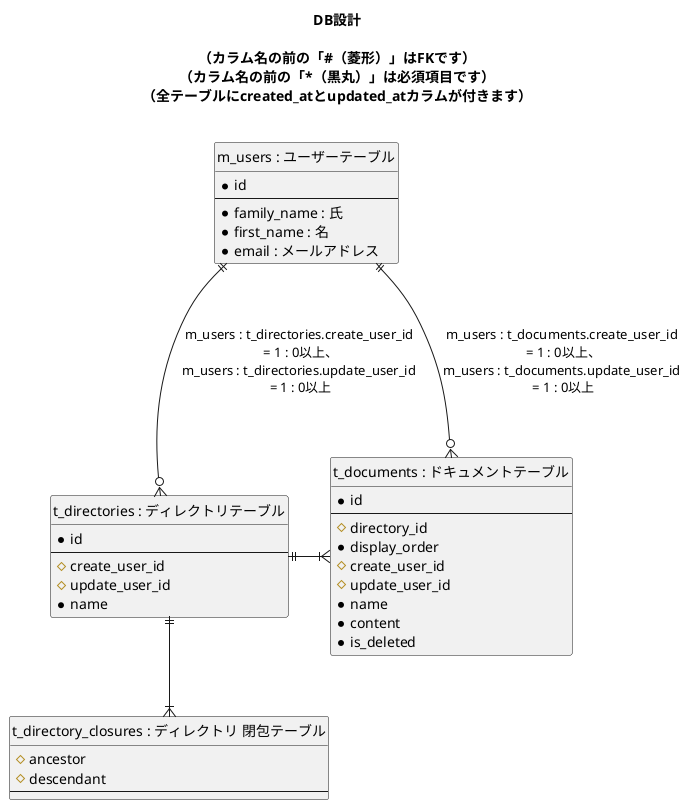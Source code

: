 @startuml

' hide the spot
hide circle

title
DB設計

（カラム名の前の「#（菱形）」はFKです）
（カラム名の前の「*（黒丸）」は必須項目です）
（全テーブルにcreated_atとupdated_atカラムが付きます）

endtitle


entity "m_users : ユーザーテーブル" as m_users {
  *id
  --
  *family_name : 氏
  *first_name : 名
  *email : メールアドレス
}

entity "t_directories : ディレクトリテーブル" as t_directories {
  *id
  --
  #create_user_id
  #update_user_id
  *name
}

entity "t_documents : ドキュメントテーブル" as t_documents {
  *id
  --
  #directory_id
  *display_order
  #create_user_id
  #update_user_id
  *name
  *content
  *is_deleted
}

entity "t_directory_closures : ディレクトリ 閉包テーブル" as t_directory_closures {
  #ancestor
  #descendant
  --
}

m_users ||---o{ t_directories : m_users : t_directories.create_user_id\n = 1 : 0以上、\nm_users : t_directories.update_user_id\n = 1 : 0以上
m_users ||--o{ t_documents : m_users : t_documents.create_user_id\n = 1 : 0以上、\nm_users : t_documents.update_user_id\n = 1 : 0以上
t_directories ||-r-|{ t_documents
t_directories ||-d-|{ t_directory_closures

@enduml
